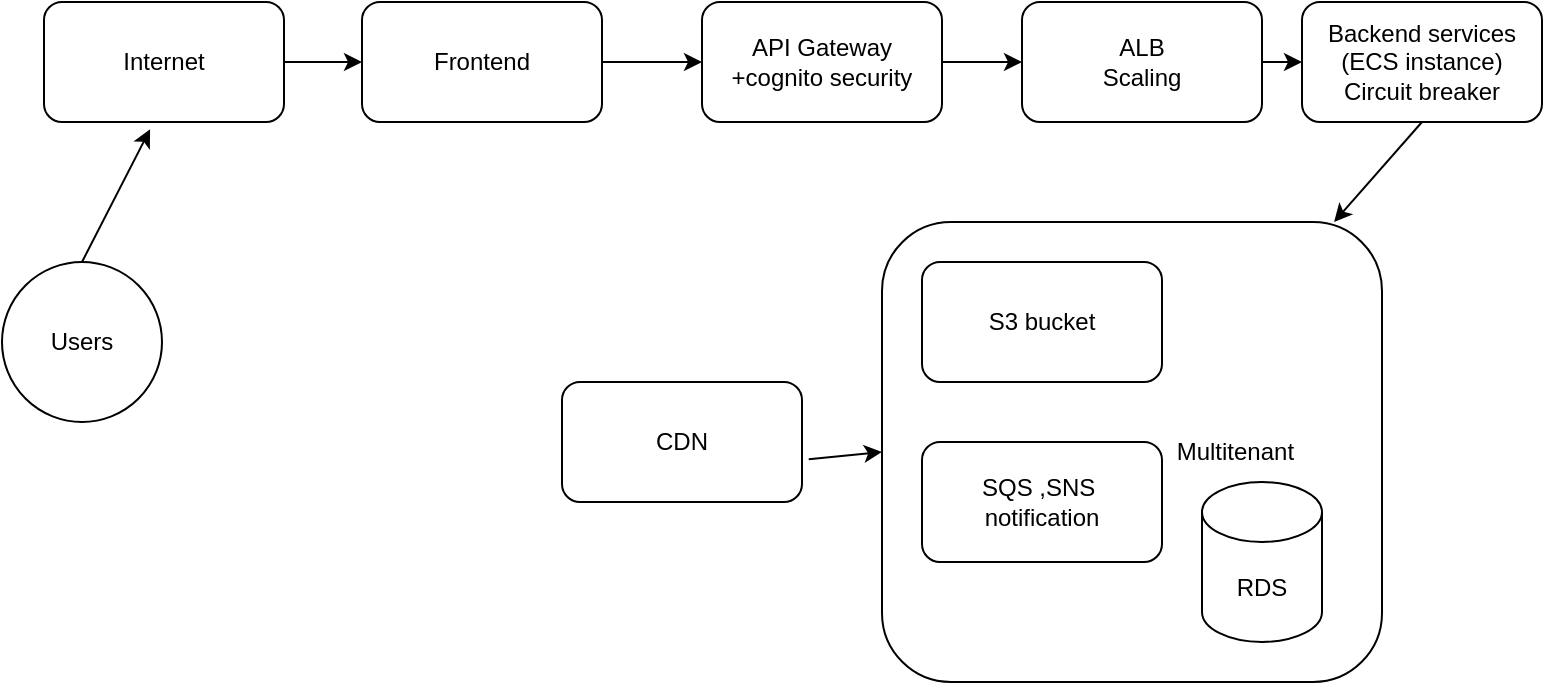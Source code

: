 <mxfile version="21.5.0" type="github">
  <diagram name="Page-1" id="0hC5xKkjMRsJnCck6U5r">
    <mxGraphModel dx="1068" dy="420" grid="1" gridSize="10" guides="1" tooltips="1" connect="1" arrows="1" fold="1" page="1" pageScale="1" pageWidth="850" pageHeight="1100" math="0" shadow="0">
      <root>
        <mxCell id="0" />
        <mxCell id="1" parent="0" />
        <mxCell id="l3k_DiItVU3l4XtfQS3i-13" style="edgeStyle=orthogonalEdgeStyle;rounded=0;orthogonalLoop=1;jettySize=auto;html=1;exitX=1;exitY=0.5;exitDx=0;exitDy=0;" edge="1" parent="1" source="l3k_DiItVU3l4XtfQS3i-1" target="l3k_DiItVU3l4XtfQS3i-3">
          <mxGeometry relative="1" as="geometry" />
        </mxCell>
        <mxCell id="l3k_DiItVU3l4XtfQS3i-1" value="Internet" style="rounded=1;whiteSpace=wrap;html=1;" vertex="1" parent="1">
          <mxGeometry x="61" y="130" width="120" height="60" as="geometry" />
        </mxCell>
        <mxCell id="l3k_DiItVU3l4XtfQS3i-2" value="API Gateway +cognito security" style="rounded=1;whiteSpace=wrap;html=1;" vertex="1" parent="1">
          <mxGeometry x="390" y="130" width="120" height="60" as="geometry" />
        </mxCell>
        <mxCell id="l3k_DiItVU3l4XtfQS3i-3" value="Frontend" style="rounded=1;whiteSpace=wrap;html=1;" vertex="1" parent="1">
          <mxGeometry x="220" y="130" width="120" height="60" as="geometry" />
        </mxCell>
        <mxCell id="l3k_DiItVU3l4XtfQS3i-4" value="ALB&lt;br&gt;Scaling" style="rounded=1;whiteSpace=wrap;html=1;" vertex="1" parent="1">
          <mxGeometry x="550" y="130" width="120" height="60" as="geometry" />
        </mxCell>
        <mxCell id="l3k_DiItVU3l4XtfQS3i-6" value="&amp;nbsp; &amp;nbsp; &amp;nbsp; &amp;nbsp; &amp;nbsp; &amp;nbsp; &amp;nbsp; &amp;nbsp; &amp;nbsp; &amp;nbsp; &amp;nbsp; &amp;nbsp; &amp;nbsp; &amp;nbsp; &amp;nbsp; &amp;nbsp;Multitenant" style="rounded=1;whiteSpace=wrap;html=1;" vertex="1" parent="1">
          <mxGeometry x="480" y="240" width="250" height="230" as="geometry" />
        </mxCell>
        <mxCell id="l3k_DiItVU3l4XtfQS3i-7" value="RDS" style="shape=cylinder3;whiteSpace=wrap;html=1;boundedLbl=1;backgroundOutline=1;size=15;" vertex="1" parent="1">
          <mxGeometry x="640" y="370" width="60" height="80" as="geometry" />
        </mxCell>
        <mxCell id="l3k_DiItVU3l4XtfQS3i-9" value="S3 bucket" style="rounded=1;whiteSpace=wrap;html=1;" vertex="1" parent="1">
          <mxGeometry x="500" y="260" width="120" height="60" as="geometry" />
        </mxCell>
        <mxCell id="l3k_DiItVU3l4XtfQS3i-10" value="SQS ,SNS&amp;nbsp; notification" style="rounded=1;whiteSpace=wrap;html=1;" vertex="1" parent="1">
          <mxGeometry x="500" y="350" width="120" height="60" as="geometry" />
        </mxCell>
        <mxCell id="l3k_DiItVU3l4XtfQS3i-11" value="Backend services&lt;br&gt;(ECS instance)&lt;br&gt;Circuit breaker" style="rounded=1;whiteSpace=wrap;html=1;" vertex="1" parent="1">
          <mxGeometry x="690" y="130" width="120" height="60" as="geometry" />
        </mxCell>
        <mxCell id="l3k_DiItVU3l4XtfQS3i-14" value="" style="endArrow=classic;html=1;rounded=0;exitX=1;exitY=0.5;exitDx=0;exitDy=0;entryX=0;entryY=0.5;entryDx=0;entryDy=0;" edge="1" parent="1" source="l3k_DiItVU3l4XtfQS3i-3" target="l3k_DiItVU3l4XtfQS3i-2">
          <mxGeometry width="50" height="50" relative="1" as="geometry">
            <mxPoint x="380" y="260" as="sourcePoint" />
            <mxPoint x="430" y="210" as="targetPoint" />
            <Array as="points" />
          </mxGeometry>
        </mxCell>
        <mxCell id="l3k_DiItVU3l4XtfQS3i-15" value="" style="endArrow=classic;html=1;rounded=0;exitX=1;exitY=0.5;exitDx=0;exitDy=0;entryX=0;entryY=0.5;entryDx=0;entryDy=0;" edge="1" parent="1" source="l3k_DiItVU3l4XtfQS3i-2" target="l3k_DiItVU3l4XtfQS3i-4">
          <mxGeometry width="50" height="50" relative="1" as="geometry">
            <mxPoint x="380" y="260" as="sourcePoint" />
            <mxPoint x="430" y="210" as="targetPoint" />
          </mxGeometry>
        </mxCell>
        <mxCell id="l3k_DiItVU3l4XtfQS3i-16" value="" style="endArrow=classic;html=1;rounded=0;entryX=0;entryY=0.5;entryDx=0;entryDy=0;exitX=1;exitY=0.5;exitDx=0;exitDy=0;" edge="1" parent="1" source="l3k_DiItVU3l4XtfQS3i-4" target="l3k_DiItVU3l4XtfQS3i-11">
          <mxGeometry width="50" height="50" relative="1" as="geometry">
            <mxPoint x="380" y="260" as="sourcePoint" />
            <mxPoint x="430" y="210" as="targetPoint" />
          </mxGeometry>
        </mxCell>
        <mxCell id="l3k_DiItVU3l4XtfQS3i-17" value="" style="endArrow=classic;html=1;rounded=0;exitX=0.5;exitY=1;exitDx=0;exitDy=0;" edge="1" parent="1" source="l3k_DiItVU3l4XtfQS3i-11" target="l3k_DiItVU3l4XtfQS3i-6">
          <mxGeometry width="50" height="50" relative="1" as="geometry">
            <mxPoint x="380" y="260" as="sourcePoint" />
            <mxPoint x="430" y="210" as="targetPoint" />
          </mxGeometry>
        </mxCell>
        <mxCell id="l3k_DiItVU3l4XtfQS3i-18" value="CDN" style="rounded=1;whiteSpace=wrap;html=1;" vertex="1" parent="1">
          <mxGeometry x="320" y="320" width="120" height="60" as="geometry" />
        </mxCell>
        <mxCell id="l3k_DiItVU3l4XtfQS3i-19" value="" style="endArrow=classic;html=1;rounded=0;entryX=0;entryY=0.5;entryDx=0;entryDy=0;exitX=1.028;exitY=0.644;exitDx=0;exitDy=0;exitPerimeter=0;" edge="1" parent="1" source="l3k_DiItVU3l4XtfQS3i-18" target="l3k_DiItVU3l4XtfQS3i-6">
          <mxGeometry width="50" height="50" relative="1" as="geometry">
            <mxPoint x="380" y="260" as="sourcePoint" />
            <mxPoint x="430" y="210" as="targetPoint" />
          </mxGeometry>
        </mxCell>
        <mxCell id="l3k_DiItVU3l4XtfQS3i-20" value="Users" style="ellipse;whiteSpace=wrap;html=1;aspect=fixed;" vertex="1" parent="1">
          <mxGeometry x="40" y="260" width="80" height="80" as="geometry" />
        </mxCell>
        <mxCell id="l3k_DiItVU3l4XtfQS3i-21" value="" style="endArrow=classic;html=1;rounded=0;exitX=0.5;exitY=0;exitDx=0;exitDy=0;entryX=0.442;entryY=1.061;entryDx=0;entryDy=0;entryPerimeter=0;" edge="1" parent="1" source="l3k_DiItVU3l4XtfQS3i-20" target="l3k_DiItVU3l4XtfQS3i-1">
          <mxGeometry width="50" height="50" relative="1" as="geometry">
            <mxPoint x="400" y="330" as="sourcePoint" />
            <mxPoint x="450" y="280" as="targetPoint" />
          </mxGeometry>
        </mxCell>
      </root>
    </mxGraphModel>
  </diagram>
</mxfile>
